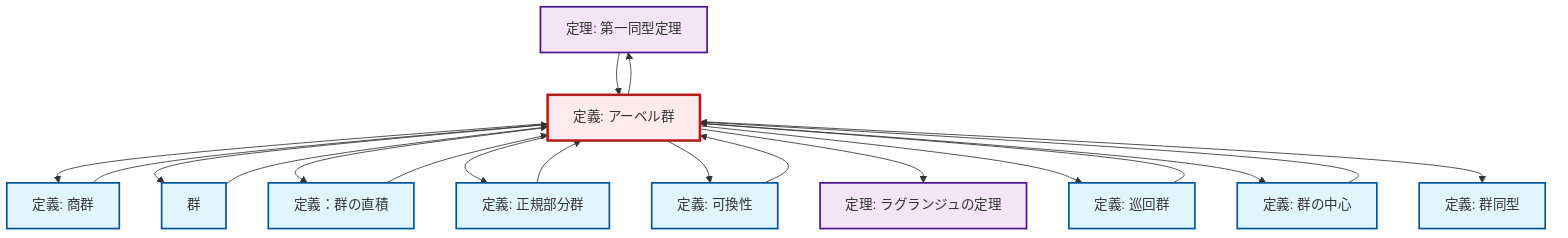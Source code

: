 graph TD
    classDef definition fill:#e1f5fe,stroke:#01579b,stroke-width:2px
    classDef theorem fill:#f3e5f5,stroke:#4a148c,stroke-width:2px
    classDef axiom fill:#fff3e0,stroke:#e65100,stroke-width:2px
    classDef example fill:#e8f5e9,stroke:#1b5e20,stroke-width:2px
    classDef current fill:#ffebee,stroke:#b71c1c,stroke-width:3px
    thm-first-isomorphism["定理: 第一同型定理"]:::theorem
    def-quotient-group["定義: 商群"]:::definition
    def-center-of-group["定義: 群の中心"]:::definition
    def-abelian-group["定義: アーベル群"]:::definition
    def-normal-subgroup["定義: 正規部分群"]:::definition
    def-direct-product["定義：群の直積"]:::definition
    def-isomorphism["定義: 群同型"]:::definition
    def-group["群"]:::definition
    thm-lagrange["定理: ラグランジュの定理"]:::theorem
    def-cyclic-group["定義: 巡回群"]:::definition
    def-commutativity["定義: 可換性"]:::definition
    def-cyclic-group --> def-abelian-group
    def-normal-subgroup --> def-abelian-group
    def-quotient-group --> def-abelian-group
    def-abelian-group --> def-quotient-group
    def-center-of-group --> def-abelian-group
    def-abelian-group --> def-group
    def-abelian-group --> def-direct-product
    def-abelian-group --> def-normal-subgroup
    def-abelian-group --> def-commutativity
    def-direct-product --> def-abelian-group
    def-abelian-group --> thm-lagrange
    def-commutativity --> def-abelian-group
    def-abelian-group --> def-cyclic-group
    def-group --> def-abelian-group
    thm-first-isomorphism --> def-abelian-group
    def-abelian-group --> def-center-of-group
    def-abelian-group --> thm-first-isomorphism
    def-abelian-group --> def-isomorphism
    class def-abelian-group current